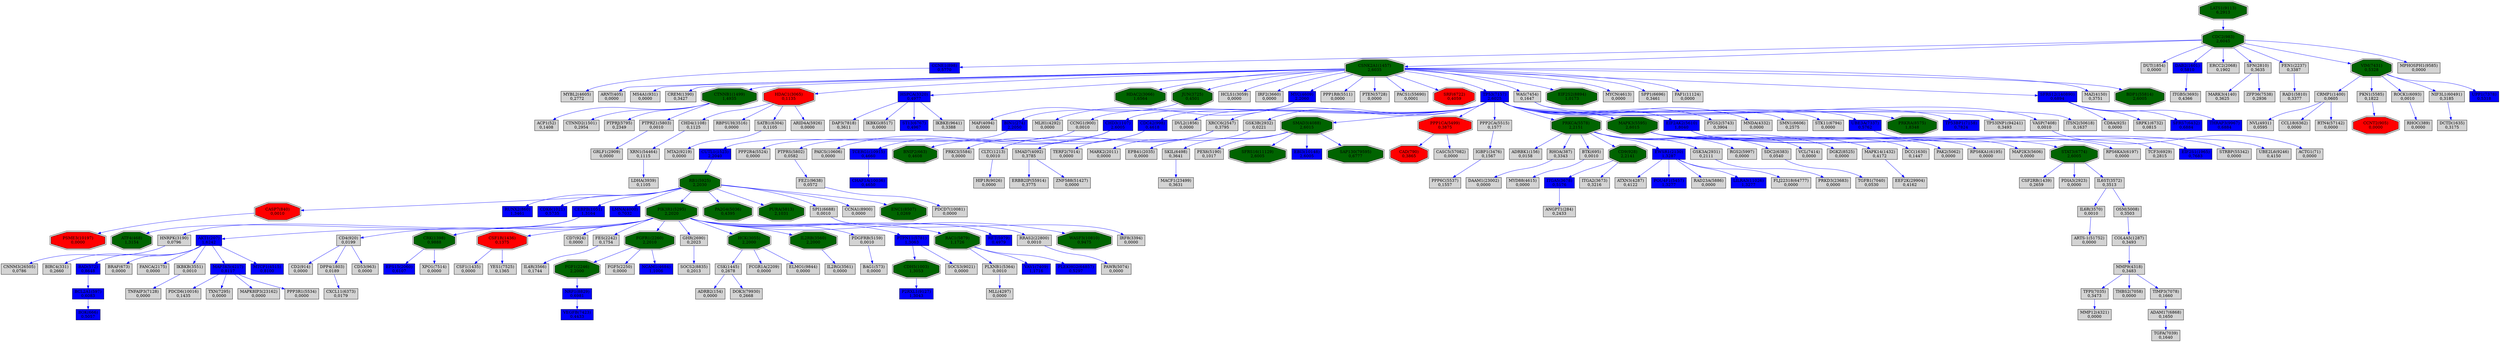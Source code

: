 digraph tmp_ans2 {
N_0 [shape = box, style = filled, fillcolor = lightgray, label = "ACTG1(71)\n0,0000"];
N_1 [shape = box, style = filled, fillcolor = lightgray, label = "ADRB2(154)\n0,0000"];
N_2 [shape = box, style = filled, fillcolor = lightgray, label = "ADRBK1(156)\n0,0158"];
N_3 [shape = box, style = filled, fillcolor = blue, label = "AKT1(207)\n1,6242"];
N_4 [shape = box, style = filled, fillcolor = blue, label = "BIN1(274)\n2,2050"];
N_5 [shape = box, style = filled, fillcolor = lightgray, label = "ANGPT1(284)\n0,2433"];
N_6 [shape = box, style = filled, fillcolor = lightgray, label = "BIRC4(331)\n0,2660"];
N_7 [shape = box, style = filled, fillcolor = lightgray, label = "RHOA(387)\n0,3343"];
N_8 [shape = box, style = filled, fillcolor = lightgray, label = "RHOC(389)\n0,0000"];
N_9 [shape = box, style = filled, fillcolor = lightgray, label = "ARNT(405)\n0,0000"];
N_10 [shape = box, style = filled, fillcolor = lightgray, label = "BAG1(573)\n0,0000"];
N_11 [shape = box, style = filled, fillcolor = blue, label = "BAD(572)\n0,8648"];
N_12 [shape = box, style = filled, fillcolor = blue, label = "BCL2A1(597)\n0,6083"];
N_13 [shape = doubleoctagon, style = filled, fillcolor = darkgreen, label = "BNIP2(663)\n0,4608"];
N_14 [shape = box, style = filled, fillcolor = lightgray, label = "BRAF(673)\n0,0000"];
N_15 [shape = box, style = filled, fillcolor = lightgray, label = "BTK(695)\n0,0010"];
N_16 [shape = doubleoctagon, style = filled, fillcolor = red, label = "CAD(790)\n0,3865"];
N_17 [shape = doubleoctagon, style = filled, fillcolor = red, label = "CASP7(840)\n0,0010"];
N_18 [shape = box, style = filled, fillcolor = blue, label = "RUNX2(860)\n1,3461"];
N_19 [shape = box, style = filled, fillcolor = lightgray, label = "CD2(914)\n0,0000"];
N_20 [shape = box, style = filled, fillcolor = lightgray, label = "CD4(920)\n0,0199"];
N_21 [shape = box, style = filled, fillcolor = lightgray, label = "CD8A(925)\n0,0000"];
N_22 [shape = doubleoctagon, style = filled, fillcolor = darkgreen, label = "CD9(928)\n2,2141"];
N_23 [shape = box, style = filled, fillcolor = lightgray, label = "MS4A1(931)\n0,0000"];
N_24 [shape = box, style = filled, fillcolor = blue, label = "CCNE1(898)\n0,5770"];
N_25 [shape = doubleoctagon, style = filled, fillcolor = darkgreen, label = "CDC2(983)\n2,6045"];
N_26 [shape = box, style = filled, fillcolor = lightgray, label = "CCNG1(900)\n0,0010"];
N_27 [shape = box, style = filled, fillcolor = blue, label = "CDK6(1021)\n0,5735"];
N_28 [shape = doubleoctagon, style = filled, fillcolor = red, label = "CCNT2(905)\n0,0000"];
N_29 [shape = box, style = filled, fillcolor = blue, label = "CEBPB(1051)\n1,3164"];
N_30 [shape = doubleoctagon, style = filled, fillcolor = darkgreen, label = "ATF4(468)\n1,3154"];
N_31 [shape = box, style = filled, fillcolor = blue, label = "CHD3(1107)\n2,6005"];
N_32 [shape = box, style = filled, fillcolor = lightgray, label = "CLTC(1213)\n0,0010"];
N_33 [shape = box, style = filled, fillcolor = lightgray, label = "CREM(1390)\n0,3427"];
N_34 [shape = doubleoctagon, style = filled, fillcolor = darkgreen, label = "CRK(1398)\n0,9888"];
N_35 [shape = box, style = filled, fillcolor = lightgray, label = "CSF1(1435)\n0,0000"];
N_36 [shape = doubleoctagon, style = filled, fillcolor = red, label = "CSF1R(1436)\n0,1375"];
N_37 [shape = box, style = filled, fillcolor = lightgray, label = "CSF2RB(1439)\n0,2659"];
N_38 [shape = box, style = filled, fillcolor = lightgray, label = "CSK(1445)\n0,2678"];
N_39 [shape = doubleoctagon, style = filled, fillcolor = darkgreen, label = "CDH5(1003)\n1,3053"];
N_40 [shape = doubleoctagon, style = filled, fillcolor = darkgreen, label = "CSNK2A1(1457)\n2,6035"];
N_41 [shape = box, style = filled, fillcolor = lightgray, label = "MAPK14(1432)\n0,4172"];
N_42 [shape = box, style = filled, fillcolor = blue, label = "CDC42(998)\n0,4618"];
N_43 [shape = box, style = filled, fillcolor = lightgray, label = "ACP1(52)\n0,1408"];
N_44 [shape = doubleoctagon, style = filled, fillcolor = darkgreen, label = "CTNNB1(1499)\n1,4935"];
N_45 [shape = box, style = filled, fillcolor = lightgray, label = "CTNND2(1501)\n0,2954"];
N_46 [shape = box, style = filled, fillcolor = lightgray, label = "CD7(924)\n0,0000"];
N_47 [shape = box, style = filled, fillcolor = lightgray, label = "COL4A5(1287)\n0,3493"];
N_48 [shape = box, style = filled, fillcolor = lightgray, label = "DCTD(1635)\n0,3175"];
N_49 [shape = box, style = filled, fillcolor = lightgray, label = "DPP4(1803)\n0,0189"];
N_50 [shape = box, style = filled, fillcolor = lightgray, label = "CRMP1(1400)\n0,0605"];
N_51 [shape = box, style = filled, fillcolor = lightgray, label = "DUT(1854)\n0,0000"];
N_52 [shape = box, style = filled, fillcolor = lightgray, label = "DVL2(1856)\n0,0000"];
N_53 [shape = box, style = filled, fillcolor = blue, label = "DAB2(1601)\n0,5810"];
N_54 [shape = box, style = filled, fillcolor = blue, label = "EIF2S1(1965)\n0,7683"];
N_55 [shape = box, style = filled, fillcolor = lightgray, label = "CHD4(1108)\n0,1125"];
N_56 [shape = box, style = filled, fillcolor = lightgray, label = "EPB41(2035)\n0,0000"];
N_57 [shape = box, style = filled, fillcolor = blue, label = "EPS15(2060)\n0,6107"];
N_58 [shape = box, style = filled, fillcolor = lightgray, label = "ERCC2(2068)\n0,1902"];
N_59 [shape = box, style = filled, fillcolor = blue, label = "EWSR1(2130)\n1,3287"];
N_60 [shape = box, style = filled, fillcolor = lightgray, label = "FANCA(2175)\n0,0000"];
N_61 [shape = box, style = filled, fillcolor = lightgray, label = "FCGR1A(2209)\n0,0000"];
N_62 [shape = box, style = filled, fillcolor = lightgray, label = "FES(2242)\n0,1754"];
N_63 [shape = doubleoctagon, style = filled, fillcolor = darkgreen, label = "FGF1(2246)\n2,2000"];
N_64 [shape = doubleoctagon, style = filled, fillcolor = darkgreen, label = "FGFR1(2260)\n2,2010"];
N_65 [shape = box, style = filled, fillcolor = lightgray, label = "FGF5(2250)\n0,0000"];
N_66 [shape = box, style = filled, fillcolor = lightgray, label = "XRCC6(2547)\n0,3795"];
N_67 [shape = box, style = filled, fillcolor = lightgray, label = "CD53(963)\n0,0000"];
N_68 [shape = box, style = filled, fillcolor = lightgray, label = "GHR(2690)\n0,2023"];
N_69 [shape = box, style = filled, fillcolor = lightgray, label = "SFN(2810)\n0,3635"];
N_70 [shape = box, style = filled, fillcolor = lightgray, label = "MARK2(2011)\n0,0000"];
N_71 [shape = box, style = filled, fillcolor = lightgray, label = "GSK3B(2932)\n0,0221"];
N_72 [shape = box, style = filled, fillcolor = lightgray, label = "PDIA3(2923)\n0,0000"];
N_73 [shape = doubleoctagon, style = filled, fillcolor = darkgreen, label = "HCK(3055)\n2,2000"];
N_74 [shape = doubleoctagon, style = filled, fillcolor = red, label = "HDAC1(3065)\n0,1135"];
N_75 [shape = box, style = filled, fillcolor = blue, label = "CUTL1(1523)\n2,2040"];
N_76 [shape = box, style = filled, fillcolor = lightgray, label = "FEN1(2237)\n0,3387"];
N_77 [shape = box, style = filled, fillcolor = lightgray, label = "HNRPK(3190)\n0,0796"];
N_78 [shape = box, style = filled, fillcolor = lightgray, label = "GSK3A(2931)\n0,2111"];
N_79 [shape = box, style = filled, fillcolor = blue, label = "HSPCA(3320)\n0,4977"];
N_80 [shape = doubleoctagon, style = filled, fillcolor = darkgreen, label = "HDAC2(3066)\n1,6564"];
N_81 [shape = box, style = filled, fillcolor = lightgray, label = "IKBKB(3551)\n0,0010"];
N_82 [shape = doubleoctagon, style = filled, fillcolor = darkgreen, label = "IL2RB(3560)\n2,2000"];
N_83 [shape = box, style = filled, fillcolor = lightgray, label = "IL2RG(3561)\n0,0000"];
N_84 [shape = box, style = filled, fillcolor = lightgray, label = "IL6R(3570)\n0,0010"];
N_85 [shape = box, style = filled, fillcolor = lightgray, label = "IL6ST(3572)\n0,3513"];
N_86 [shape = box, style = filled, fillcolor = lightgray, label = "IL4R(3566)\n0,1744"];
N_87 [shape = box, style = filled, fillcolor = lightgray, label = "IRF8(3394)\n0,0000"];
N_88 [shape = box, style = filled, fillcolor = blue, label = "ITGA5(3678)\n0,5176"];
N_89 [shape = box, style = filled, fillcolor = lightgray, label = "ITGA2(3673)\n0,3216"];
N_90 [shape = box, style = filled, fillcolor = lightgray, label = "ITGB5(3693)\n0,4366"];
N_91 [shape = doubleoctagon, style = filled, fillcolor = darkgreen, label = "JUN(3725)\n0,4501"];
N_92 [shape = box, style = filled, fillcolor = lightgray, label = "LDHA(3939)\n0,1105"];
N_93 [shape = box, style = filled, fillcolor = blue, label = "LMNA(4000)\n0,7032"];
N_94 [shape = box, style = filled, fillcolor = lightgray, label = "HCLS1(3059)\n0,0000"];
N_95 [shape = doubleoctagon, style = filled, fillcolor = darkgreen, label = "SMAD3(4088)\n2,6015"];
N_96 [shape = box, style = filled, fillcolor = lightgray, label = "SMAD7(4092)\n0,3785"];
N_97 [shape = box, style = filled, fillcolor = lightgray, label = "MAF(4094)\n0,0000"];
N_98 [shape = box, style = filled, fillcolor = lightgray, label = "DCC(1630)\n0,1447"];
N_99 [shape = box, style = filled, fillcolor = blue, label = "BOK(666)\n0,5057"];
N_100 [shape = box, style = filled, fillcolor = blue, label = "MAP3K5(4217)\n0,8117"];
N_101 [shape = box, style = filled, fillcolor = lightgray, label = "IGBP1(3476)\n0,1567"];
N_102 [shape = box, style = filled, fillcolor = lightgray, label = "MLL(4297)\n0,0000"];
N_103 [shape = box, style = filled, fillcolor = lightgray, label = "MMP9(4318)\n0,3483"];
N_104 [shape = box, style = filled, fillcolor = lightgray, label = "MLH1(4292)\n0,0000"];
N_105 [shape = box, style = filled, fillcolor = lightgray, label = "MYBL2(4605)\n0,2772"];
N_106 [shape = box, style = filled, fillcolor = lightgray, label = "MYD88(4615)\n0,0000"];
N_107 [shape = box, style = filled, fillcolor = blue, label = "NCAM1(4684)\n1,1006"];
N_108 [shape = box, style = filled, fillcolor = lightgray, label = "IRF2(3660)\n0,0000"];
N_109 [shape = box, style = filled, fillcolor = blue, label = "MYC(4609)\n2,2060"];
N_110 [shape = box, style = filled, fillcolor = lightgray, label = "RBPSUH(3516)\n0,0000"];
N_111 [shape = box, style = filled, fillcolor = lightgray, label = "PAK2(5062)\n0,0000"];
N_112 [shape = box, style = filled, fillcolor = lightgray, label = "PAWR(5074)\n0,0000"];
N_113 [shape = box, style = filled, fillcolor = lightgray, label = "PDGFRB(5159)\n0,0010"];
N_114 [shape = doubleoctagon, style = filled, fillcolor = darkgreen, label = "PIK3R1(5295)\n2,2020"];
N_115 [shape = box, style = filled, fillcolor = lightgray, label = "MARK3(4140)\n0,3625"];
N_116 [shape = box, style = filled, fillcolor = lightgray, label = "MMP12(4321)\n0,0000"];
N_117 [shape = doubleoctagon, style = filled, fillcolor = red, label = "PPP1CA(5499)\n0,3875"];
N_118 [shape = box, style = filled, fillcolor = lightgray, label = "PPP2CA(5515)\n0,1577"];
N_119 [shape = box, style = filled, fillcolor = lightgray, label = "PPP1R8(5511)\n0,0000"];
N_120 [shape = doubleoctagon, style = filled, fillcolor = darkgreen, label = "PRKCA(5578)\n2,2151"];
N_121 [shape = doubleoctagon, style = filled, fillcolor = darkgreen, label = "PA2G4(5036)\n0,4395"];
N_122 [shape = box, style = filled, fillcolor = lightgray, label = "PKN1(5585)\n0,1822"];
N_123 [shape = doubleoctagon, style = filled, fillcolor = darkgreen, label = "MAPK3(5595)\n2,6015"];
N_124 [shape = box, style = filled, fillcolor = lightgray, label = "PRKCI(5584)\n0,0000"];
N_125 [shape = box, style = filled, fillcolor = blue, label = "EIF2AK2(5610)\n1,8040"];
N_126 [shape = box, style = filled, fillcolor = lightgray, label = "ATXN3(4287)\n0,4122"];
N_127 [shape = box, style = filled, fillcolor = lightgray, label = "PTGS2(5743)\n0,3904"];
N_128 [shape = box, style = filled, fillcolor = lightgray, label = "GRLF1(2909)\n0,0000"];
N_129 [shape = doubleoctagon, style = filled, fillcolor = darkgreen, label = "PURA(5813)\n2,1031"];
N_130 [shape = box, style = filled, fillcolor = blue, label = "PTPN11(5781)\n1,3063"];
N_131 [shape = box, style = filled, fillcolor = lightgray, label = "PTEN(5728)\n0,0000"];
N_132 [shape = doubleoctagon, style = filled, fillcolor = darkgreen, label = "RAC1(5879)\n1,1726"];
N_133 [shape = box, style = filled, fillcolor = lightgray, label = "PLXNB1(5364)\n0,0010"];
N_134 [shape = box, style = filled, fillcolor = lightgray, label = "RAD1(5810)\n0,3377"];
N_135 [shape = doubleoctagon, style = filled, fillcolor = darkgreen, label = "RB1(5925)\n2,2030"];
N_136 [shape = box, style = filled, fillcolor = lightgray, label = "MNDA(4332)\n0,0000"];
N_137 [shape = box, style = filled, fillcolor = blue, label = "RET(5979)\n0,4979"];
N_138 [shape = box, style = filled, fillcolor = blue, label = "POU4F1(5457)\n1,3277"];
N_139 [shape = box, style = filled, fillcolor = lightgray, label = "ROCK1(6093)\n0,0010"];
N_140 [shape = box, style = filled, fillcolor = lightgray, label = "NVL(4931)\n0,0595"];
N_141 [shape = box, style = filled, fillcolor = lightgray, label = "RAD23A(5886)\n0,0000"];
N_142 [shape = box, style = filled, fillcolor = lightgray, label = "RPS6KA1(6195)\n0,0000"];
N_143 [shape = box, style = filled, fillcolor = lightgray, label = "MAP2K3(5606)\n0,0000"];
N_144 [shape = box, style = filled, fillcolor = lightgray, label = "SATB1(6304)\n0,1105"];
N_145 [shape = box, style = filled, fillcolor = lightgray, label = "RGS2(5997)\n0,0000"];
N_146 [shape = box, style = filled, fillcolor = lightgray, label = "PACS1(55690)\n0,0001"];
N_147 [shape = box, style = filled, fillcolor = lightgray, label = "PTPRJ(5795)\n0,2349"];
N_148 [shape = box, style = filled, fillcolor = lightgray, label = "SDC2(6383)\n0,0540"];
N_149 [shape = box, style = filled, fillcolor = lightgray, label = "SKIL(6498)\n0,3641"];
N_150 [shape = box, style = filled, fillcolor = lightgray, label = "SMN1(6606)\n0,2575"];
N_151 [shape = box, style = filled, fillcolor = lightgray, label = "SPI1(6688)\n0,0010"];
N_152 [shape = doubleoctagon, style = filled, fillcolor = red, label = "SRF(6722)\n0,4059"];
N_153 [shape = box, style = filled, fillcolor = lightgray, label = "SRPK1(6732)\n0,0815"];
N_154 [shape = doubleoctagon, style = filled, fillcolor = darkgreen, label = "STAT3(6774)\n2,6005"];
N_155 [shape = box, style = filled, fillcolor = lightgray, label = "RPS6KA3(6197)\n0,0000"];
N_156 [shape = box, style = filled, fillcolor = lightgray, label = "STK11(6794)\n0,0000"];
N_157 [shape = box, style = filled, fillcolor = lightgray, label = "TCF3(6929)\n0,2815"];
N_158 [shape = box, style = filled, fillcolor = lightgray, label = "TERF2(7014)\n0,0000"];
N_159 [shape = box, style = filled, fillcolor = lightgray, label = "ADAM17(6868)\n0,1650"];
N_160 [shape = box, style = filled, fillcolor = lightgray, label = "TGFA(7039)\n0,1640"];
N_161 [shape = box, style = filled, fillcolor = lightgray, label = "TGFB1(7040)\n0,0530"];
N_162 [shape = box, style = filled, fillcolor = lightgray, label = "TFPI(7035)\n0,3473"];
N_163 [shape = box, style = filled, fillcolor = lightgray, label = "THBS2(7058)\n0,0000"];
N_164 [shape = box, style = filled, fillcolor = lightgray, label = "CCL18(6362)\n0,0000"];
N_165 [shape = box, style = filled, fillcolor = lightgray, label = "TNFAIP3(7128)\n0,0000"];
N_166 [shape = box, style = filled, fillcolor = blue, label = "TP53(7157)\n2,6025"];
N_167 [shape = box, style = filled, fillcolor = blue, label = "UBE3A(7337)\n0,5762"];
N_168 [shape = box, style = filled, fillcolor = lightgray, label = "VASP(7408)\n0,0010"];
N_169 [shape = box, style = filled, fillcolor = blue, label = "VEGFB(7423)\n0,4433"];
N_170 [shape = doubleoctagon, style = filled, fillcolor = darkgreen, label = "VIM(7431)\n0,5328"];
N_171 [shape = box, style = filled, fillcolor = lightgray, label = "WAS(7454)\n0,1647"];
N_172 [shape = box, style = filled, fillcolor = lightgray, label = "XPO1(7514)\n0,0000"];
N_173 [shape = box, style = filled, fillcolor = blue, label = "VAV1(7409)\n1,1716"];
N_174 [shape = box, style = filled, fillcolor = lightgray, label = "YES1(7525)\n0,1365"];
N_175 [shape = box, style = filled, fillcolor = lightgray, label = "DAP3(7818)\n0,3611"];
N_176 [shape = box, style = filled, fillcolor = lightgray, label = "ZFP36(7538)\n0,2936"];
N_177 [shape = box, style = filled, fillcolor = blue, label = "SFRS7(6432)\n0,6884"];
N_178 [shape = box, style = filled, fillcolor = lightgray, label = "VCL(7414)\n0,0000"];
N_179 [shape = box, style = filled, fillcolor = lightgray, label = "PTPRS(5802)\n0,0582"];
N_180 [shape = box, style = filled, fillcolor = lightgray, label = "IKBKG(8517)\n0,0000"];
N_181 [shape = doubleoctagon, style = filled, fillcolor = darkgreen, label = "PRKRA(8575)\n1,8348"];
N_182 [shape = box, style = filled, fillcolor = blue, label = "NRP1(8829)\n0,6981"];
N_183 [shape = box, style = filled, fillcolor = lightgray, label = "ARID4A(5926)\n0,0000"];
N_184 [shape = box, style = filled, fillcolor = lightgray, label = "CCNA1(8900)\n0,0000"];
N_185 [shape = box, style = filled, fillcolor = lightgray, label = "SOCS2(8835)\n0,2013"];
N_186 [shape = doubleoctagon, style = filled, fillcolor = darkgreen, label = "EIF2S2(8894)\n1,0173"];
N_187 [shape = box, style = filled, fillcolor = lightgray, label = "MYCN(4613)\n0,0000"];
N_188 [shape = doubleoctagon, style = filled, fillcolor = darkgreen, label = "LATS1(9113)\n6,2913"];
N_189 [shape = box, style = filled, fillcolor = lightgray, label = "OSM(5008)\n0,3503"];
N_190 [shape = box, style = filled, fillcolor = lightgray, label = "SPP1(6696)\n0,3461"];
N_191 [shape = box, style = filled, fillcolor = blue, label = "ST13(6767)\n0,4967"];
N_192 [shape = box, style = filled, fillcolor = lightgray, label = "FEZ1(9638)\n0,0572"];
N_193 [shape = box, style = filled, fillcolor = blue, label = "TP53BP1(7158)\n0,7824"];
N_194 [shape = box, style = filled, fillcolor = lightgray, label = "UBE2L6(9246)\n0,4150"];
N_195 [shape = box, style = filled, fillcolor = lightgray, label = "IKBKE(9641)\n0,3388"];
N_196 [shape = box, style = filled, fillcolor = lightgray, label = "PDCD6(10016)\n0,1435"];
N_197 [shape = box, style = filled, fillcolor = lightgray, label = "DGKZ(8525)\n0,0000"];
N_198 [shape = box, style = filled, fillcolor = blue, label = "CHAF1A(10036)\n0,4650"];
N_199 [shape = doubleoctagon, style = filled, fillcolor = red, label = "PSME3(10197)\n0,0000"];
N_200 [shape = box, style = filled, fillcolor = lightgray, label = "PAICS(10606)\n0,0000"];
N_201 [shape = box, style = filled, fillcolor = lightgray, label = "TXN(7295)\n0,0000"];
N_202 [shape = box, style = filled, fillcolor = blue, label = "TCERG1(10915)\n0,4660"];
N_203 [shape = box, style = filled, fillcolor = lightgray, label = "FAF1(11124)\n0,0000"];
N_204 [shape = box, style = filled, fillcolor = lightgray, label = "MTA2(9219)\n0,0000"];
N_205 [shape = box, style = filled, fillcolor = lightgray, label = "MAPK8IP3(23162)\n0,0000"];
N_206 [shape = box, style = filled, fillcolor = lightgray, label = "MACF1(23499)\n0,3631"];
N_207 [shape = box, style = filled, fillcolor = lightgray, label = "PTPRZ1(5803)\n0,0010"];
N_208 [shape = box, style = filled, fillcolor = lightgray, label = "ITSN2(50618)\n0,1637"];
N_209 [shape = box, style = filled, fillcolor = lightgray, label = "RRAS2(22800)\n0,0010"];
N_210 [shape = box, style = filled, fillcolor = lightgray, label = "XRN1(54464)\n0,1115"];
N_211 [shape = box, style = filled, fillcolor = lightgray, label = "PDCD7(10081)\n0,0000"];
N_212 [shape = box, style = filled, fillcolor = lightgray, label = "PEX6(5190)\n0,1017"];
N_213 [shape = box, style = filled, fillcolor = lightgray, label = "ERBB2IP(55914)\n0,3775"];
N_214 [shape = doubleoctagon, style = filled, fillcolor = darkgreen, label = "SFRS16(11129)\n2,6005"];
N_215 [shape = box, style = filled, fillcolor = lightgray, label = "NIF3L1(60491)\n0,3185"];
N_216 [shape = box, style = filled, fillcolor = lightgray, label = "RTN4(57142)\n0,0000"];
N_217 [shape = box, style = filled, fillcolor = lightgray, label = "CASC5(57082)\n0,0000"];
N_218 [shape = box, style = filled, fillcolor = blue, label = "THRAP3(9967)\n0,6884"];
N_219 [shape = box, style = filled, fillcolor = blue, label = "SFRS12(140890)\n0,6894"];
N_220 [shape = box, style = filled, fillcolor = lightgray, label = "DOK3(79930)\n0,2668"];
N_221 [shape = box, style = filled, fillcolor = lightgray, label = "HIP1R(9026)\n0,0000"];
N_222 [shape = doubleoctagon, style = filled, fillcolor = darkgreen, label = "WASF3(10810)\n0,9475"];
N_223 [shape = box, style = filled, fillcolor = blue, label = "MTCP1(4515)\n0,8100"];
N_224 [shape = box, style = filled, fillcolor = lightgray, label = "DAAM1(23002)\n0,0000"];
N_225 [shape = box, style = filled, fillcolor = blue, label = "PLEKHG2(64857)\n0,5297"];
N_226 [shape = box, style = filled, fillcolor = lightgray, label = "ELMO1(9844)\n0,0000"];
N_227 [shape = box, style = filled, fillcolor = blue, label = "EBI3(10148)\n2,6005"];
N_228 [shape = box, style = filled, fillcolor = lightgray, label = "MPHOSPH1(9585)\n0,0000"];
N_229 [shape = box, style = filled, fillcolor = lightgray, label = "PPP2R4(5524)\n0,0000"];
N_230 [shape = box, style = filled, fillcolor = lightgray, label = "CXCL11(6373)\n0,0179"];
N_231 [shape = box, style = filled, fillcolor = lightgray, label = "SOCS3(9021)\n0,0000"];
N_232 [shape = box, style = filled, fillcolor = blue, label = "P2RXL1(9127)\n1,3043"];
N_233 [shape = box, style = filled, fillcolor = lightgray, label = "MAZ(4150)\n0,3751"];
N_234 [shape = doubleoctagon, style = filled, fillcolor = darkgreen, label = "BDP1(55814)\n2,6005"];
N_235 [shape = box, style = filled, fillcolor = lightgray, label = "EEF2K(29904)\n0,4162"];
N_236 [shape = box, style = filled, fillcolor = blue, label = "LILRA3(11026)\n1,3277"];
N_237 [shape = box, style = filled, fillcolor = lightgray, label = "FLJ22318(64777)\n0,0000"];
N_238 [shape = box, style = filled, fillcolor = lightgray, label = "PPP3R1(5534)\n0,0000"];
N_239 [shape = box, style = filled, fillcolor = lightgray, label = "CNNM3(26505)\n0,0786"];
N_240 [shape = box, style = filled, fillcolor = lightgray, label = "PRKD3(23683)\n0,0000"];
N_241 [shape = box, style = filled, fillcolor = lightgray, label = "ARTS-1(51752)\n0,0000"];
N_242 [shape = box, style = filled, fillcolor = lightgray, label = "TIMP3(7078)\n0,1660"];
N_243 [shape = doubleoctagon, style = filled, fillcolor = darkgreen, label = "SAP130(79595)\n0,6777"];
N_244 [shape = box, style = filled, fillcolor = lightgray, label = "ZNF588(51427)\n0,0000"];
N_245 [shape = box, style = filled, fillcolor = lightgray, label = "PPP6C(5537)\n0,1557"];
N_246 [shape = box, style = filled, fillcolor = lightgray, label = "STRBP(55342)\n0,0000"];
N_247 [shape = doubleoctagon, style = filled, fillcolor = darkgreen, label = "ENC1(8507)\n1,0269"];
N_248 [shape = box, style = filled, fillcolor = lightgray, label = "TP53INP1(94241)\n0,3493"];
N_249 [shape = box, style = filled, fillcolor = blue, label = "UPP1(7378)\n0,5318"];
N_3 -> N_6 [ color = blue ];
N_3 -> N_11 [ color = blue ];
N_11 -> N_12 [ color = blue ];
N_3 -> N_14 [ color = blue ];
N_20 -> N_19 [ color = blue ];
N_25 -> N_24 [ color = blue ];
N_29 -> N_30 [ color = blue ];
N_36 -> N_35 [ color = blue ];
N_38 -> N_1 [ color = blue ];
N_40 -> N_9 [ color = blue ];
N_40 -> N_23 [ color = blue ];
N_25 -> N_40 [ color = blue ];
N_40 -> N_33 [ color = blue ];
N_42 -> N_13 [ color = blue ];
N_40 -> N_44 [ color = blue ];
N_44 -> N_43 [ color = blue ];
N_44 -> N_45 [ color = blue ];
N_20 -> N_49 [ color = blue ];
N_25 -> N_51 [ color = blue ];
N_25 -> N_53 [ color = blue ];
N_34 -> N_57 [ color = blue ];
N_25 -> N_58 [ color = blue ];
N_3 -> N_60 [ color = blue ];
N_64 -> N_63 [ color = blue ];
N_64 -> N_65 [ color = blue ];
N_66 -> N_32 [ color = blue ];
N_20 -> N_67 [ color = blue ];
N_25 -> N_69 [ color = blue ];
N_71 -> N_70 [ color = blue ];
N_73 -> N_38 [ color = blue ];
N_73 -> N_61 [ color = blue ];
N_40 -> N_74 [ color = blue ];
N_74 -> N_55 [ color = blue ];
N_4 -> N_75 [ color = blue ];
N_25 -> N_76 [ color = blue ];
N_29 -> N_77 [ color = blue ];
N_40 -> N_79 [ color = blue ];
N_40 -> N_80 [ color = blue ];
N_3 -> N_81 [ color = blue ];
N_82 -> N_83 [ color = blue ];
N_85 -> N_84 [ color = blue ];
N_62 -> N_86 [ color = blue ];
N_88 -> N_5 [ color = blue ];
N_22 -> N_88 [ color = blue ];
N_22 -> N_89 [ color = blue ];
N_53 -> N_90 [ color = blue ];
N_40 -> N_91 [ color = blue ];
N_40 -> N_94 [ color = blue ];
N_95 -> N_56 [ color = blue ];
N_66 -> N_96 [ color = blue ];
N_91 -> N_97 [ color = blue ];
N_12 -> N_99 [ color = blue ];
N_3 -> N_100 [ color = blue ];
N_47 -> N_103 [ color = blue ];
N_24 -> N_105 [ color = blue ];
N_15 -> N_106 [ color = blue ];
N_64 -> N_107 [ color = blue ];
N_40 -> N_108 [ color = blue ];
N_109 -> N_4 [ color = blue ];
N_40 -> N_109 [ color = blue ];
N_109 -> N_104 [ color = blue ];
N_74 -> N_110 [ color = blue ];
N_113 -> N_10 [ color = blue ];
N_114 -> N_3 [ color = blue ];
N_114 -> N_20 [ color = blue ];
N_114 -> N_34 [ color = blue ];
N_114 -> N_36 [ color = blue ];
N_114 -> N_46 [ color = blue ];
N_114 -> N_62 [ color = blue ];
N_114 -> N_64 [ color = blue ];
N_114 -> N_68 [ color = blue ];
N_114 -> N_73 [ color = blue ];
N_114 -> N_82 [ color = blue ];
N_114 -> N_113 [ color = blue ];
N_69 -> N_115 [ color = blue ];
N_117 -> N_16 [ color = blue ];
N_118 -> N_101 [ color = blue ];
N_40 -> N_119 [ color = blue ];
N_120 -> N_2 [ color = blue ];
N_120 -> N_7 [ color = blue ];
N_120 -> N_15 [ color = blue ];
N_120 -> N_22 [ color = blue ];
N_120 -> N_59 [ color = blue ];
N_120 -> N_78 [ color = blue ];
N_122 -> N_28 [ color = blue ];
N_123 -> N_41 [ color = blue ];
N_123 -> N_98 [ color = blue ];
N_123 -> N_111 [ color = blue ];
N_42 -> N_124 [ color = blue ];
N_125 -> N_54 [ color = blue ];
N_59 -> N_126 [ color = blue ];
N_130 -> N_39 [ color = blue ];
N_114 -> N_130 [ color = blue ];
N_40 -> N_131 [ color = blue ];
N_114 -> N_132 [ color = blue ];
N_133 -> N_102 [ color = blue ];
N_132 -> N_133 [ color = blue ];
N_76 -> N_134 [ color = blue ];
N_135 -> N_17 [ color = blue ];
N_135 -> N_18 [ color = blue ];
N_135 -> N_27 [ color = blue ];
N_135 -> N_29 [ color = blue ];
N_75 -> N_135 [ color = blue ];
N_135 -> N_93 [ color = blue ];
N_135 -> N_114 [ color = blue ];
N_135 -> N_121 [ color = blue ];
N_135 -> N_129 [ color = blue ];
N_114 -> N_137 [ color = blue ];
N_59 -> N_138 [ color = blue ];
N_139 -> N_8 [ color = blue ];
N_50 -> N_140 [ color = blue ];
N_59 -> N_141 [ color = blue ];
N_123 -> N_142 [ color = blue ];
N_123 -> N_143 [ color = blue ];
N_74 -> N_144 [ color = blue ];
N_120 -> N_145 [ color = blue ];
N_40 -> N_146 [ color = blue ];
N_44 -> N_147 [ color = blue ];
N_120 -> N_148 [ color = blue ];
N_95 -> N_149 [ color = blue ];
N_151 -> N_87 [ color = blue ];
N_135 -> N_151 [ color = blue ];
N_40 -> N_152 [ color = blue ];
N_154 -> N_37 [ color = blue ];
N_154 -> N_72 [ color = blue ];
N_154 -> N_85 [ color = blue ];
N_123 -> N_154 [ color = blue ];
N_123 -> N_155 [ color = blue ];
N_123 -> N_157 [ color = blue ];
N_66 -> N_158 [ color = blue ];
N_159 -> N_160 [ color = blue ];
N_148 -> N_161 [ color = blue ];
N_103 -> N_162 [ color = blue ];
N_162 -> N_116 [ color = blue ];
N_103 -> N_163 [ color = blue ];
N_50 -> N_164 [ color = blue ];
N_81 -> N_165 [ color = blue ];
N_166 -> N_26 [ color = blue ];
N_166 -> N_31 [ color = blue ];
N_40 -> N_166 [ color = blue ];
N_166 -> N_42 [ color = blue ];
N_166 -> N_52 [ color = blue ];
N_166 -> N_66 [ color = blue ];
N_166 -> N_71 [ color = blue ];
N_166 -> N_95 [ color = blue ];
N_166 -> N_117 [ color = blue ];
N_166 -> N_118 [ color = blue ];
N_166 -> N_120 [ color = blue ];
N_166 -> N_123 [ color = blue ];
N_166 -> N_125 [ color = blue ];
N_166 -> N_127 [ color = blue ];
N_166 -> N_136 [ color = blue ];
N_166 -> N_150 [ color = blue ];
N_166 -> N_156 [ color = blue ];
N_166 -> N_167 [ color = blue ];
N_168 -> N_0 [ color = blue ];
N_25 -> N_170 [ color = blue ];
N_170 -> N_50 [ color = blue ];
N_170 -> N_122 [ color = blue ];
N_170 -> N_139 [ color = blue ];
N_40 -> N_171 [ color = blue ];
N_171 -> N_168 [ color = blue ];
N_34 -> N_172 [ color = blue ];
N_132 -> N_173 [ color = blue ];
N_36 -> N_174 [ color = blue ];
N_79 -> N_175 [ color = blue ];
N_69 -> N_176 [ color = blue ];
N_120 -> N_178 [ color = blue ];
N_31 -> N_179 [ color = blue ];
N_79 -> N_180 [ color = blue ];
N_166 -> N_181 [ color = blue ];
N_63 -> N_182 [ color = blue ];
N_182 -> N_169 [ color = blue ];
N_74 -> N_183 [ color = blue ];
N_135 -> N_184 [ color = blue ];
N_68 -> N_185 [ color = blue ];
N_40 -> N_186 [ color = blue ];
N_40 -> N_187 [ color = blue ];
N_188 -> N_25 [ color = blue ];
N_189 -> N_47 [ color = blue ];
N_85 -> N_189 [ color = blue ];
N_40 -> N_190 [ color = blue ];
N_79 -> N_191 [ color = blue ];
N_179 -> N_192 [ color = blue ];
N_166 -> N_193 [ color = blue ];
N_167 -> N_194 [ color = blue ];
N_79 -> N_195 [ color = blue ];
N_100 -> N_196 [ color = blue ];
N_120 -> N_197 [ color = blue ];
N_17 -> N_199 [ color = blue ];
N_31 -> N_200 [ color = blue ];
N_100 -> N_201 [ color = blue ];
N_31 -> N_202 [ color = blue ];
N_202 -> N_198 [ color = blue ];
N_40 -> N_203 [ color = blue ];
N_144 -> N_204 [ color = blue ];
N_100 -> N_205 [ color = blue ];
N_149 -> N_206 [ color = blue ];
N_44 -> N_207 [ color = blue ];
N_207 -> N_128 [ color = blue ];
N_171 -> N_208 [ color = blue ];
N_209 -> N_112 [ color = blue ];
N_114 -> N_209 [ color = blue ];
N_55 -> N_210 [ color = blue ];
N_210 -> N_92 [ color = blue ];
N_192 -> N_211 [ color = blue ];
N_95 -> N_212 [ color = blue ];
N_96 -> N_213 [ color = blue ];
N_95 -> N_214 [ color = blue ];
N_215 -> N_48 [ color = blue ];
N_170 -> N_215 [ color = blue ];
N_50 -> N_216 [ color = blue ];
N_117 -> N_217 [ color = blue ];
N_219 -> N_21 [ color = blue ];
N_40 -> N_219 [ color = blue ];
N_219 -> N_153 [ color = blue ];
N_219 -> N_177 [ color = blue ];
N_219 -> N_218 [ color = blue ];
N_38 -> N_220 [ color = blue ];
N_32 -> N_221 [ color = blue ];
N_114 -> N_222 [ color = blue ];
N_3 -> N_223 [ color = blue ];
N_7 -> N_224 [ color = blue ];
N_132 -> N_225 [ color = blue ];
N_73 -> N_226 [ color = blue ];
N_95 -> N_227 [ color = blue ];
N_25 -> N_228 [ color = blue ];
N_26 -> N_229 [ color = blue ];
N_49 -> N_230 [ color = blue ];
N_130 -> N_231 [ color = blue ];
N_39 -> N_232 [ color = blue ];
N_40 -> N_233 [ color = blue ];
N_40 -> N_234 [ color = blue ];
N_41 -> N_235 [ color = blue ];
N_59 -> N_236 [ color = blue ];
N_59 -> N_237 [ color = blue ];
N_100 -> N_238 [ color = blue ];
N_77 -> N_239 [ color = blue ];
N_78 -> N_240 [ color = blue ];
N_84 -> N_241 [ color = blue ];
N_103 -> N_242 [ color = blue ];
N_242 -> N_159 [ color = blue ];
N_95 -> N_243 [ color = blue ];
N_96 -> N_244 [ color = blue ];
N_101 -> N_245 [ color = blue ];
N_125 -> N_246 [ color = blue ];
N_135 -> N_247 [ color = blue ];
N_166 -> N_248 [ color = blue ];
N_170 -> N_249 [ color = blue ];
}

